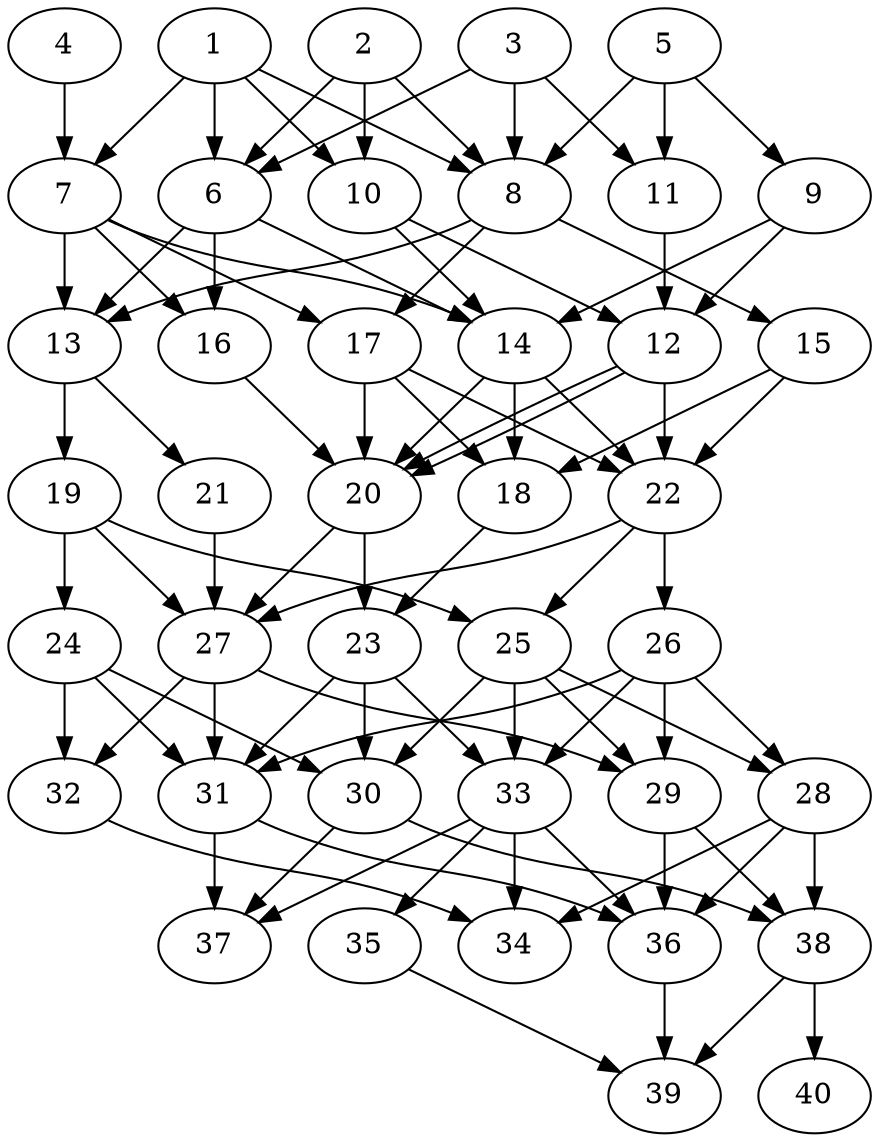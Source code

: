 // DAG automatically generated by daggen at Thu Oct  3 14:06:50 2019
// ./daggen --dot -n 40 --ccr 0.4 --fat 0.5 --regular 0.9 --density 0.7 --mindata 5242880 --maxdata 52428800 
digraph G {
  1 [size="58112000", alpha="0.17", expect_size="23244800"] 
  1 -> 6 [size ="23244800"]
  1 -> 7 [size ="23244800"]
  1 -> 8 [size ="23244800"]
  1 -> 10 [size ="23244800"]
  2 [size="86743040", alpha="0.05", expect_size="34697216"] 
  2 -> 6 [size ="34697216"]
  2 -> 8 [size ="34697216"]
  2 -> 10 [size ="34697216"]
  3 [size="58536960", alpha="0.17", expect_size="23414784"] 
  3 -> 6 [size ="23414784"]
  3 -> 8 [size ="23414784"]
  3 -> 11 [size ="23414784"]
  4 [size="63267840", alpha="0.12", expect_size="25307136"] 
  4 -> 7 [size ="25307136"]
  5 [size="93918720", alpha="0.16", expect_size="37567488"] 
  5 -> 8 [size ="37567488"]
  5 -> 9 [size ="37567488"]
  5 -> 11 [size ="37567488"]
  6 [size="79411200", alpha="0.11", expect_size="31764480"] 
  6 -> 13 [size ="31764480"]
  6 -> 14 [size ="31764480"]
  6 -> 16 [size ="31764480"]
  7 [size="49354240", alpha="0.15", expect_size="19741696"] 
  7 -> 13 [size ="19741696"]
  7 -> 14 [size ="19741696"]
  7 -> 16 [size ="19741696"]
  7 -> 17 [size ="19741696"]
  8 [size="77557760", alpha="0.01", expect_size="31023104"] 
  8 -> 13 [size ="31023104"]
  8 -> 15 [size ="31023104"]
  8 -> 17 [size ="31023104"]
  9 [size="71014400", alpha="0.06", expect_size="28405760"] 
  9 -> 12 [size ="28405760"]
  9 -> 14 [size ="28405760"]
  10 [size="83197440", alpha="0.13", expect_size="33278976"] 
  10 -> 12 [size ="33278976"]
  10 -> 14 [size ="33278976"]
  11 [size="73664000", alpha="0.00", expect_size="29465600"] 
  11 -> 12 [size ="29465600"]
  12 [size="55063040", alpha="0.09", expect_size="22025216"] 
  12 -> 20 [size ="22025216"]
  12 -> 20 [size ="22025216"]
  12 -> 22 [size ="22025216"]
  13 [size="83678720", alpha="0.12", expect_size="33471488"] 
  13 -> 19 [size ="33471488"]
  13 -> 21 [size ="33471488"]
  14 [size="66634240", alpha="0.16", expect_size="26653696"] 
  14 -> 18 [size ="26653696"]
  14 -> 20 [size ="26653696"]
  14 -> 22 [size ="26653696"]
  15 [size="21754880", alpha="0.18", expect_size="8701952"] 
  15 -> 18 [size ="8701952"]
  15 -> 22 [size ="8701952"]
  16 [size="117660160", alpha="0.04", expect_size="47064064"] 
  16 -> 20 [size ="47064064"]
  17 [size="63193600", alpha="0.17", expect_size="25277440"] 
  17 -> 18 [size ="25277440"]
  17 -> 20 [size ="25277440"]
  17 -> 22 [size ="25277440"]
  18 [size="35722240", alpha="0.07", expect_size="14288896"] 
  18 -> 23 [size ="14288896"]
  19 [size="43624960", alpha="0.13", expect_size="17449984"] 
  19 -> 24 [size ="17449984"]
  19 -> 25 [size ="17449984"]
  19 -> 27 [size ="17449984"]
  20 [size="78090240", alpha="0.11", expect_size="31236096"] 
  20 -> 23 [size ="31236096"]
  20 -> 27 [size ="31236096"]
  21 [size="36590080", alpha="0.16", expect_size="14636032"] 
  21 -> 27 [size ="14636032"]
  22 [size="36797440", alpha="0.13", expect_size="14718976"] 
  22 -> 25 [size ="14718976"]
  22 -> 26 [size ="14718976"]
  22 -> 27 [size ="14718976"]
  23 [size="88481280", alpha="0.19", expect_size="35392512"] 
  23 -> 30 [size ="35392512"]
  23 -> 31 [size ="35392512"]
  23 -> 33 [size ="35392512"]
  24 [size="42859520", alpha="0.12", expect_size="17143808"] 
  24 -> 30 [size ="17143808"]
  24 -> 31 [size ="17143808"]
  24 -> 32 [size ="17143808"]
  25 [size="17884160", alpha="0.20", expect_size="7153664"] 
  25 -> 28 [size ="7153664"]
  25 -> 29 [size ="7153664"]
  25 -> 30 [size ="7153664"]
  25 -> 33 [size ="7153664"]
  26 [size="126336000", alpha="0.19", expect_size="50534400"] 
  26 -> 28 [size ="50534400"]
  26 -> 29 [size ="50534400"]
  26 -> 31 [size ="50534400"]
  26 -> 33 [size ="50534400"]
  27 [size="33461760", alpha="0.03", expect_size="13384704"] 
  27 -> 29 [size ="13384704"]
  27 -> 31 [size ="13384704"]
  27 -> 32 [size ="13384704"]
  28 [size="16145920", alpha="0.19", expect_size="6458368"] 
  28 -> 34 [size ="6458368"]
  28 -> 36 [size ="6458368"]
  28 -> 38 [size ="6458368"]
  29 [size="59415040", alpha="0.05", expect_size="23766016"] 
  29 -> 36 [size ="23766016"]
  29 -> 38 [size ="23766016"]
  30 [size="19694080", alpha="0.02", expect_size="7877632"] 
  30 -> 37 [size ="7877632"]
  30 -> 38 [size ="7877632"]
  31 [size="82897920", alpha="0.10", expect_size="33159168"] 
  31 -> 36 [size ="33159168"]
  31 -> 37 [size ="33159168"]
  32 [size="58106880", alpha="0.05", expect_size="23242752"] 
  32 -> 34 [size ="23242752"]
  33 [size="18954240", alpha="0.12", expect_size="7581696"] 
  33 -> 34 [size ="7581696"]
  33 -> 35 [size ="7581696"]
  33 -> 36 [size ="7581696"]
  33 -> 37 [size ="7581696"]
  34 [size="128837120", alpha="0.08", expect_size="51534848"] 
  35 [size="84024320", alpha="0.05", expect_size="33609728"] 
  35 -> 39 [size ="33609728"]
  36 [size="83289600", alpha="0.00", expect_size="33315840"] 
  36 -> 39 [size ="33315840"]
  37 [size="74977280", alpha="0.04", expect_size="29990912"] 
  38 [size="95329280", alpha="0.11", expect_size="38131712"] 
  38 -> 39 [size ="38131712"]
  38 -> 40 [size ="38131712"]
  39 [size="90839040", alpha="0.04", expect_size="36335616"] 
  40 [size="119411200", alpha="0.07", expect_size="47764480"] 
}
